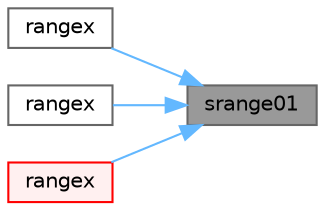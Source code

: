 digraph "srange01"
{
 // LATEX_PDF_SIZE
  bgcolor="transparent";
  edge [fontname=Helvetica,fontsize=10,labelfontname=Helvetica,labelfontsize=10];
  node [fontname=Helvetica,fontsize=10,shape=box,height=0.2,width=0.4];
  rankdir="RL";
  Node1 [id="Node000001",label="srange01",height=0.2,width=0.4,color="gray40", fillcolor="grey60", style="filled", fontcolor="black",tooltip=" "];
  Node1 -> Node2 [id="edge1_Node000001_Node000002",dir="back",color="steelblue1",style="solid",tooltip=" "];
  Node2 [id="Node000002",label="rangex",height=0.2,width=0.4,color="grey40", fillcolor="white", style="filled",URL="$namespaceFoam.html#a14d4b12bfbdcab37f91ca711708be663",tooltip=" "];
  Node1 -> Node3 [id="edge2_Node000001_Node000003",dir="back",color="steelblue1",style="solid",tooltip=" "];
  Node3 [id="Node000003",label="rangex",height=0.2,width=0.4,color="grey40", fillcolor="white", style="filled",URL="$namespaceFoam.html#a8a743021f26d3c1378b78b697aaa8ae6",tooltip=" "];
  Node1 -> Node4 [id="edge3_Node000001_Node000004",dir="back",color="steelblue1",style="solid",tooltip=" "];
  Node4 [id="Node000004",label="rangex",height=0.2,width=0.4,color="red", fillcolor="#FFF0F0", style="filled",URL="$namespaceFoam.html#a586fa3918c96e1c3b78901078b221d6d",tooltip=" "];
}
